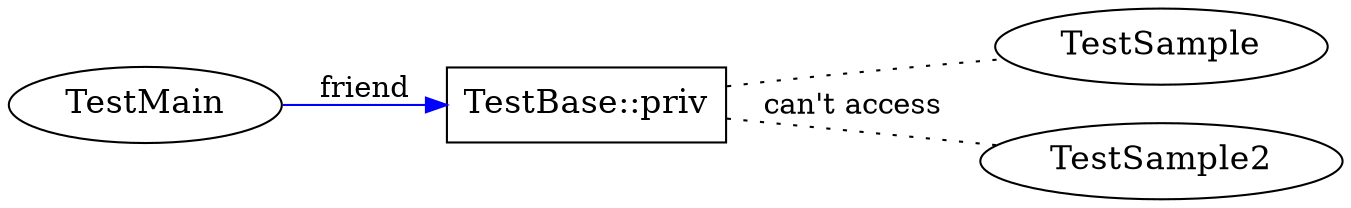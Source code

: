 digraph g {
  graph [dpi="64", rankdir="LR"];
  node [fontsize="16", shape="ellipse"];

  n00 [label="TestBase::priv", color=black, shape=box ];
  n01 [label="TestSample", color=black ];
  n02 [label="TestSample2", color=black ];
  n03 [label="TestMain", color=black ];

  n00-> n01 [dir=none, style=dotted ];
  n00-> n02 [dir=none, style=dotted, label="can't access" ];
  n03-> n00 [label="friend", color=blue];
}
